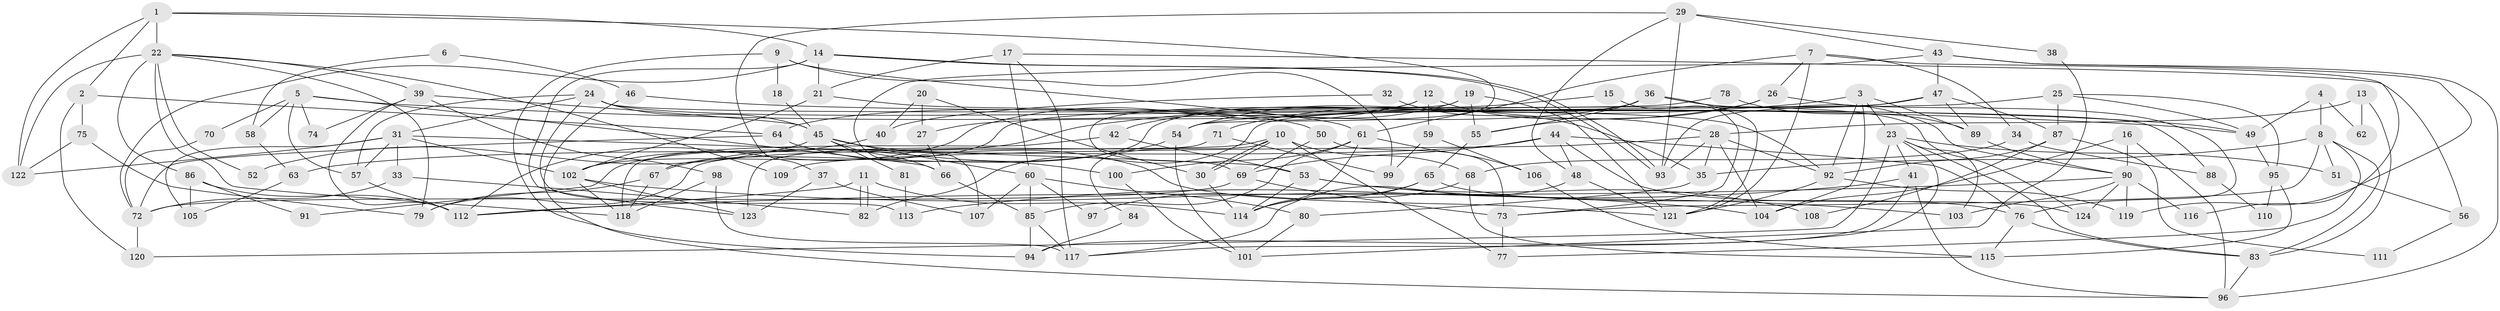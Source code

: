 // Generated by graph-tools (version 1.1) at 2025/15/03/09/25 04:15:08]
// undirected, 124 vertices, 248 edges
graph export_dot {
graph [start="1"]
  node [color=gray90,style=filled];
  1;
  2;
  3;
  4;
  5;
  6;
  7;
  8;
  9;
  10;
  11;
  12;
  13;
  14;
  15;
  16;
  17;
  18;
  19;
  20;
  21;
  22;
  23;
  24;
  25;
  26;
  27;
  28;
  29;
  30;
  31;
  32;
  33;
  34;
  35;
  36;
  37;
  38;
  39;
  40;
  41;
  42;
  43;
  44;
  45;
  46;
  47;
  48;
  49;
  50;
  51;
  52;
  53;
  54;
  55;
  56;
  57;
  58;
  59;
  60;
  61;
  62;
  63;
  64;
  65;
  66;
  67;
  68;
  69;
  70;
  71;
  72;
  73;
  74;
  75;
  76;
  77;
  78;
  79;
  80;
  81;
  82;
  83;
  84;
  85;
  86;
  87;
  88;
  89;
  90;
  91;
  92;
  93;
  94;
  95;
  96;
  97;
  98;
  99;
  100;
  101;
  102;
  103;
  104;
  105;
  106;
  107;
  108;
  109;
  110;
  111;
  112;
  113;
  114;
  115;
  116;
  117;
  118;
  119;
  120;
  121;
  122;
  123;
  124;
  1 -- 14;
  1 -- 54;
  1 -- 2;
  1 -- 22;
  1 -- 122;
  2 -- 75;
  2 -- 64;
  2 -- 120;
  3 -- 104;
  3 -- 23;
  3 -- 89;
  3 -- 91;
  3 -- 92;
  4 -- 8;
  4 -- 49;
  4 -- 62;
  5 -- 57;
  5 -- 66;
  5 -- 49;
  5 -- 58;
  5 -- 70;
  5 -- 74;
  6 -- 46;
  6 -- 58;
  7 -- 121;
  7 -- 26;
  7 -- 34;
  7 -- 61;
  7 -- 116;
  8 -- 83;
  8 -- 73;
  8 -- 35;
  8 -- 51;
  8 -- 77;
  9 -- 99;
  9 -- 61;
  9 -- 18;
  9 -- 94;
  10 -- 30;
  10 -- 30;
  10 -- 68;
  10 -- 77;
  10 -- 79;
  10 -- 84;
  11 -- 82;
  11 -- 82;
  11 -- 112;
  11 -- 114;
  12 -- 28;
  12 -- 112;
  12 -- 27;
  12 -- 59;
  13 -- 28;
  13 -- 83;
  13 -- 62;
  14 -- 72;
  14 -- 93;
  14 -- 93;
  14 -- 21;
  14 -- 123;
  15 -- 73;
  15 -- 54;
  16 -- 96;
  16 -- 90;
  16 -- 104;
  17 -- 21;
  17 -- 60;
  17 -- 56;
  17 -- 117;
  18 -- 45;
  19 -- 42;
  19 -- 121;
  19 -- 55;
  19 -- 69;
  20 -- 27;
  20 -- 30;
  20 -- 40;
  21 -- 50;
  21 -- 102;
  22 -- 122;
  22 -- 39;
  22 -- 52;
  22 -- 79;
  22 -- 86;
  22 -- 109;
  22 -- 118;
  23 -- 117;
  23 -- 120;
  23 -- 41;
  23 -- 51;
  23 -- 83;
  23 -- 103;
  24 -- 45;
  24 -- 92;
  24 -- 31;
  24 -- 57;
  24 -- 88;
  24 -- 113;
  25 -- 87;
  25 -- 54;
  25 -- 49;
  25 -- 95;
  26 -- 55;
  26 -- 76;
  26 -- 71;
  27 -- 66;
  28 -- 104;
  28 -- 92;
  28 -- 35;
  28 -- 93;
  28 -- 109;
  29 -- 48;
  29 -- 93;
  29 -- 37;
  29 -- 38;
  29 -- 43;
  30 -- 114;
  31 -- 57;
  31 -- 33;
  31 -- 53;
  31 -- 102;
  31 -- 105;
  31 -- 122;
  32 -- 40;
  32 -- 35;
  33 -- 82;
  33 -- 72;
  34 -- 68;
  34 -- 88;
  35 -- 80;
  36 -- 55;
  36 -- 67;
  36 -- 64;
  36 -- 90;
  36 -- 121;
  36 -- 124;
  37 -- 123;
  37 -- 107;
  38 -- 101;
  39 -- 98;
  39 -- 45;
  39 -- 74;
  39 -- 112;
  40 -- 102;
  41 -- 94;
  41 -- 96;
  41 -- 113;
  42 -- 118;
  42 -- 53;
  43 -- 47;
  43 -- 96;
  43 -- 107;
  43 -- 119;
  44 -- 124;
  44 -- 69;
  44 -- 48;
  44 -- 63;
  44 -- 76;
  45 -- 60;
  45 -- 52;
  45 -- 66;
  45 -- 81;
  45 -- 121;
  46 -- 49;
  46 -- 96;
  47 -- 93;
  47 -- 89;
  47 -- 82;
  47 -- 87;
  48 -- 121;
  48 -- 117;
  49 -- 95;
  50 -- 69;
  50 -- 73;
  51 -- 56;
  53 -- 103;
  53 -- 108;
  53 -- 114;
  54 -- 67;
  54 -- 101;
  55 -- 65;
  56 -- 111;
  57 -- 112;
  58 -- 63;
  59 -- 106;
  59 -- 99;
  60 -- 107;
  60 -- 85;
  60 -- 80;
  60 -- 97;
  61 -- 114;
  61 -- 85;
  61 -- 100;
  61 -- 106;
  63 -- 105;
  64 -- 72;
  64 -- 100;
  65 -- 76;
  65 -- 114;
  65 -- 97;
  66 -- 85;
  67 -- 118;
  67 -- 79;
  68 -- 114;
  68 -- 115;
  69 -- 72;
  69 -- 73;
  70 -- 72;
  71 -- 123;
  71 -- 99;
  72 -- 120;
  73 -- 77;
  75 -- 122;
  75 -- 79;
  76 -- 83;
  76 -- 115;
  78 -- 89;
  78 -- 102;
  80 -- 101;
  81 -- 113;
  83 -- 96;
  84 -- 94;
  85 -- 117;
  85 -- 94;
  86 -- 112;
  86 -- 91;
  86 -- 105;
  87 -- 92;
  87 -- 108;
  87 -- 111;
  88 -- 110;
  89 -- 90;
  90 -- 119;
  90 -- 103;
  90 -- 112;
  90 -- 116;
  90 -- 124;
  92 -- 121;
  92 -- 119;
  95 -- 110;
  95 -- 115;
  98 -- 117;
  98 -- 118;
  100 -- 101;
  102 -- 104;
  102 -- 118;
  102 -- 123;
  106 -- 115;
}
